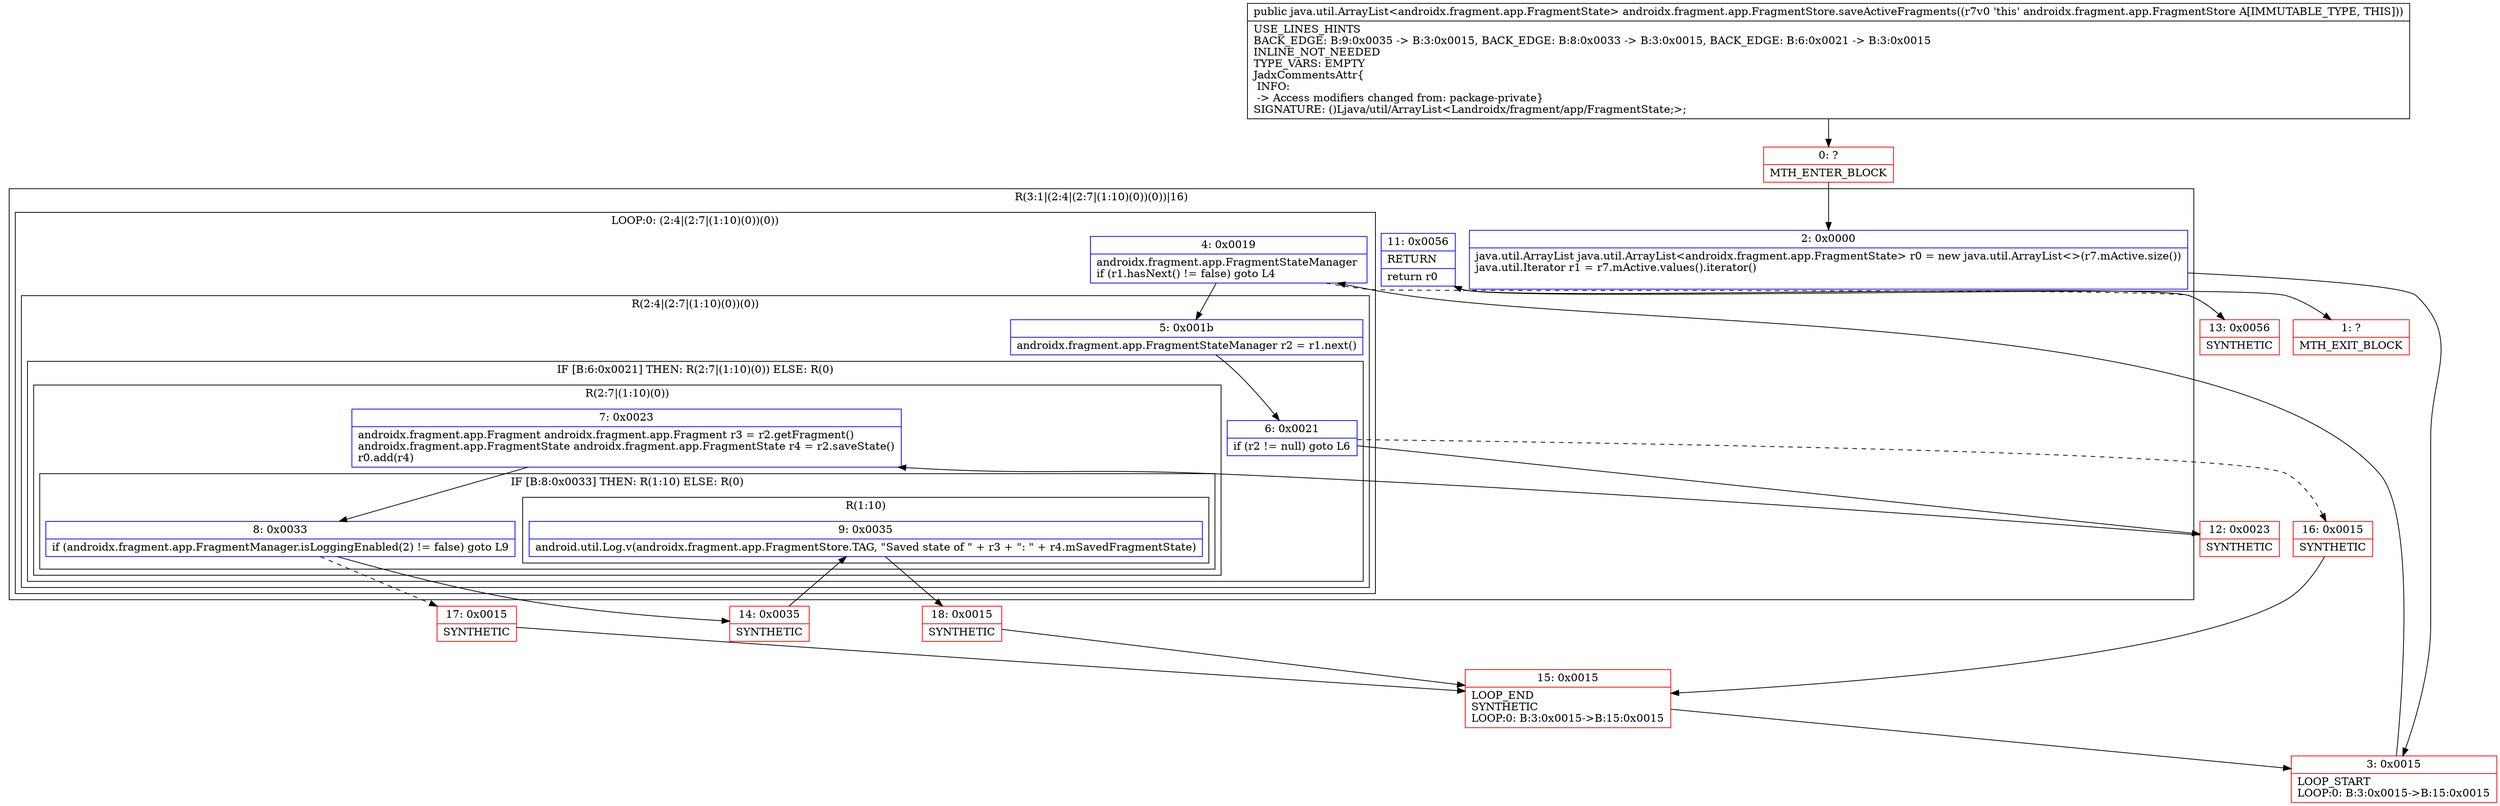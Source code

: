 digraph "CFG forandroidx.fragment.app.FragmentStore.saveActiveFragments()Ljava\/util\/ArrayList;" {
subgraph cluster_Region_480280720 {
label = "R(3:1|(2:4|(2:7|(1:10)(0))(0))|16)";
node [shape=record,color=blue];
Node_2 [shape=record,label="{2\:\ 0x0000|java.util.ArrayList java.util.ArrayList\<androidx.fragment.app.FragmentState\> r0 = new java.util.ArrayList\<\>(r7.mActive.size())\ljava.util.Iterator r1 = r7.mActive.values().iterator()\l\l}"];
subgraph cluster_LoopRegion_278946481 {
label = "LOOP:0: (2:4|(2:7|(1:10)(0))(0))";
node [shape=record,color=blue];
Node_4 [shape=record,label="{4\:\ 0x0019|androidx.fragment.app.FragmentStateManager \lif (r1.hasNext() != false) goto L4\l}"];
subgraph cluster_Region_1693990922 {
label = "R(2:4|(2:7|(1:10)(0))(0))";
node [shape=record,color=blue];
Node_5 [shape=record,label="{5\:\ 0x001b|androidx.fragment.app.FragmentStateManager r2 = r1.next()\l}"];
subgraph cluster_IfRegion_1232353765 {
label = "IF [B:6:0x0021] THEN: R(2:7|(1:10)(0)) ELSE: R(0)";
node [shape=record,color=blue];
Node_6 [shape=record,label="{6\:\ 0x0021|if (r2 != null) goto L6\l}"];
subgraph cluster_Region_741588578 {
label = "R(2:7|(1:10)(0))";
node [shape=record,color=blue];
Node_7 [shape=record,label="{7\:\ 0x0023|androidx.fragment.app.Fragment androidx.fragment.app.Fragment r3 = r2.getFragment()\landroidx.fragment.app.FragmentState androidx.fragment.app.FragmentState r4 = r2.saveState()\lr0.add(r4)\l}"];
subgraph cluster_IfRegion_679989471 {
label = "IF [B:8:0x0033] THEN: R(1:10) ELSE: R(0)";
node [shape=record,color=blue];
Node_8 [shape=record,label="{8\:\ 0x0033|if (androidx.fragment.app.FragmentManager.isLoggingEnabled(2) != false) goto L9\l}"];
subgraph cluster_Region_474699422 {
label = "R(1:10)";
node [shape=record,color=blue];
Node_9 [shape=record,label="{9\:\ 0x0035|android.util.Log.v(androidx.fragment.app.FragmentStore.TAG, \"Saved state of \" + r3 + \": \" + r4.mSavedFragmentState)\l}"];
}
subgraph cluster_Region_992058004 {
label = "R(0)";
node [shape=record,color=blue];
}
}
}
subgraph cluster_Region_494888426 {
label = "R(0)";
node [shape=record,color=blue];
}
}
}
}
Node_11 [shape=record,label="{11\:\ 0x0056|RETURN\l|return r0\l}"];
}
Node_0 [shape=record,color=red,label="{0\:\ ?|MTH_ENTER_BLOCK\l}"];
Node_3 [shape=record,color=red,label="{3\:\ 0x0015|LOOP_START\lLOOP:0: B:3:0x0015\-\>B:15:0x0015\l}"];
Node_12 [shape=record,color=red,label="{12\:\ 0x0023|SYNTHETIC\l}"];
Node_14 [shape=record,color=red,label="{14\:\ 0x0035|SYNTHETIC\l}"];
Node_18 [shape=record,color=red,label="{18\:\ 0x0015|SYNTHETIC\l}"];
Node_15 [shape=record,color=red,label="{15\:\ 0x0015|LOOP_END\lSYNTHETIC\lLOOP:0: B:3:0x0015\-\>B:15:0x0015\l}"];
Node_17 [shape=record,color=red,label="{17\:\ 0x0015|SYNTHETIC\l}"];
Node_16 [shape=record,color=red,label="{16\:\ 0x0015|SYNTHETIC\l}"];
Node_13 [shape=record,color=red,label="{13\:\ 0x0056|SYNTHETIC\l}"];
Node_1 [shape=record,color=red,label="{1\:\ ?|MTH_EXIT_BLOCK\l}"];
MethodNode[shape=record,label="{public java.util.ArrayList\<androidx.fragment.app.FragmentState\> androidx.fragment.app.FragmentStore.saveActiveFragments((r7v0 'this' androidx.fragment.app.FragmentStore A[IMMUTABLE_TYPE, THIS]))  | USE_LINES_HINTS\lBACK_EDGE: B:9:0x0035 \-\> B:3:0x0015, BACK_EDGE: B:8:0x0033 \-\> B:3:0x0015, BACK_EDGE: B:6:0x0021 \-\> B:3:0x0015\lINLINE_NOT_NEEDED\lTYPE_VARS: EMPTY\lJadxCommentsAttr\{\l INFO: \l \-\> Access modifiers changed from: package\-private\}\lSIGNATURE: ()Ljava\/util\/ArrayList\<Landroidx\/fragment\/app\/FragmentState;\>;\l}"];
MethodNode -> Node_0;Node_2 -> Node_3;
Node_4 -> Node_5;
Node_4 -> Node_13[style=dashed];
Node_5 -> Node_6;
Node_6 -> Node_12;
Node_6 -> Node_16[style=dashed];
Node_7 -> Node_8;
Node_8 -> Node_14;
Node_8 -> Node_17[style=dashed];
Node_9 -> Node_18;
Node_11 -> Node_1;
Node_0 -> Node_2;
Node_3 -> Node_4;
Node_12 -> Node_7;
Node_14 -> Node_9;
Node_18 -> Node_15;
Node_15 -> Node_3;
Node_17 -> Node_15;
Node_16 -> Node_15;
Node_13 -> Node_11;
}

